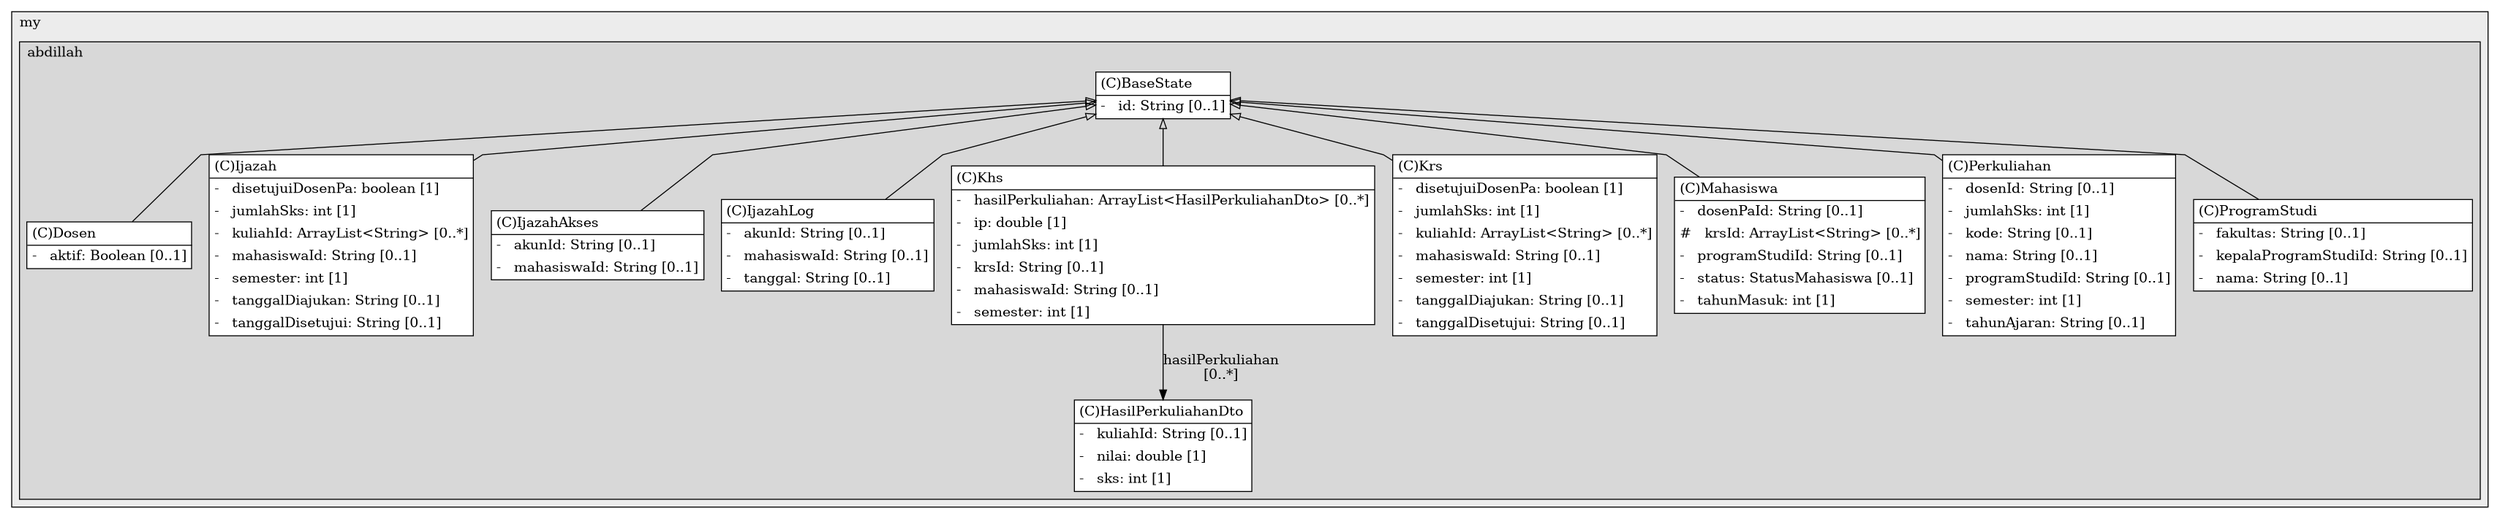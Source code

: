 @startuml

/' diagram meta data start
config=StructureConfiguration;
{
  "projectClassification": {
    "searchMode": "OpenProject", // OpenProject, AllProjects
    "includedProjects": "",
    "pathEndKeywords": "*.impl",
    "isClientPath": "",
    "isClientName": "",
    "isTestPath": "",
    "isTestName": "",
    "isMappingPath": "",
    "isMappingName": "",
    "isDataAccessPath": "",
    "isDataAccessName": "",
    "isDataStructurePath": "",
    "isDataStructureName": "",
    "isInterfaceStructuresPath": "",
    "isInterfaceStructuresName": "",
    "isEntryPointPath": "",
    "isEntryPointName": ""
  },
  "graphRestriction": {
    "classPackageExcludeFilter": "",
    "classPackageIncludeFilter": "",
    "classNameExcludeFilter": "",
    "classNameIncludeFilter": "",
    "methodNameExcludeFilter": "",
    "methodNameIncludeFilter": "",
    "removeByInheritance": "", // inheritance/annotation based filtering is done in a second step
    "removeByAnnotation": "",
    "removeByClassPackage": "", // cleanup the graph after inheritance/annotation based filtering is done
    "removeByClassName": "",
    "cutMappings": false,
    "cutEnum": true,
    "cutTests": true,
    "cutClient": true,
    "cutDataAccess": true,
    "cutInterfaceStructures": true,
    "cutDataStructures": true,
    "cutGetterAndSetter": true,
    "cutConstructors": true
  },
  "graphTraversal": {
    "forwardDepth": 3,
    "backwardDepth": 3,
    "classPackageExcludeFilter": "",
    "classPackageIncludeFilter": "",
    "classNameExcludeFilter": "",
    "classNameIncludeFilter": "",
    "methodNameExcludeFilter": "",
    "methodNameIncludeFilter": "",
    "hideMappings": false,
    "hideDataStructures": false,
    "hidePrivateMethods": true,
    "hideInterfaceCalls": true, // indirection: implementation -> interface (is hidden) -> implementation
    "onlyShowApplicationEntryPoints": false // root node is included
  },
  "details": {
    "aggregation": "GroupByClass", // ByClass, GroupByClass, None
    "showClassGenericTypes": true,
    "showMethods": false,
    "showMethodParameterNames": true,
    "showMethodParameterTypes": true,
    "showMethodReturnType": true,
    "showPackageLevels": 2,
    "showDetailedClassStructure": true
  },
  "rootClass": "id.my.abdillah.skripsi.contract.state.Mahasiswa"
}
diagram meta data end '/



digraph g {
    rankdir="TB"
    splines=polyline
    

'nodes 
subgraph cluster_3500 { 
   	label=my
	labeljust=l
	fillcolor="#ececec"
	style=filled
   
   subgraph cluster_847892209 { 
   	label=abdillah
	labeljust=l
	fillcolor="#d8d8d8"
	style=filled
   
   BaseState644628706[
	label=<<TABLE BORDER="1" CELLBORDER="0" CELLPADDING="4" CELLSPACING="0">
<TR><TD ALIGN="LEFT" >(C)BaseState</TD></TR>
<HR/>
<TR><TD ALIGN="LEFT" >-   id: String [0..1]</TD></TR>
</TABLE>>
	style=filled
	margin=0
	shape=plaintext
	fillcolor="#FFFFFF"
];

Dosen644628706[
	label=<<TABLE BORDER="1" CELLBORDER="0" CELLPADDING="4" CELLSPACING="0">
<TR><TD ALIGN="LEFT" >(C)Dosen</TD></TR>
<HR/>
<TR><TD ALIGN="LEFT" >-   aktif: Boolean [0..1]</TD></TR>
</TABLE>>
	style=filled
	margin=0
	shape=plaintext
	fillcolor="#FFFFFF"
];

HasilPerkuliahanDto1640906836[
	label=<<TABLE BORDER="1" CELLBORDER="0" CELLPADDING="4" CELLSPACING="0">
<TR><TD ALIGN="LEFT" >(C)HasilPerkuliahanDto</TD></TR>
<HR/>
<TR><TD ALIGN="LEFT" >-   kuliahId: String [0..1]</TD></TR>
<TR><TD ALIGN="LEFT" >-   nilai: double [1]</TD></TR>
<TR><TD ALIGN="LEFT" >-   sks: int [1]</TD></TR>
</TABLE>>
	style=filled
	margin=0
	shape=plaintext
	fillcolor="#FFFFFF"
];

Ijazah644628706[
	label=<<TABLE BORDER="1" CELLBORDER="0" CELLPADDING="4" CELLSPACING="0">
<TR><TD ALIGN="LEFT" >(C)Ijazah</TD></TR>
<HR/>
<TR><TD ALIGN="LEFT" >-   disetujuiDosenPa: boolean [1]</TD></TR>
<TR><TD ALIGN="LEFT" >-   jumlahSks: int [1]</TD></TR>
<TR><TD ALIGN="LEFT" >-   kuliahId: ArrayList&lt;String&gt; [0..*]</TD></TR>
<TR><TD ALIGN="LEFT" >-   mahasiswaId: String [0..1]</TD></TR>
<TR><TD ALIGN="LEFT" >-   semester: int [1]</TD></TR>
<TR><TD ALIGN="LEFT" >-   tanggalDiajukan: String [0..1]</TD></TR>
<TR><TD ALIGN="LEFT" >-   tanggalDisetujui: String [0..1]</TD></TR>
</TABLE>>
	style=filled
	margin=0
	shape=plaintext
	fillcolor="#FFFFFF"
];

IjazahAkses644628706[
	label=<<TABLE BORDER="1" CELLBORDER="0" CELLPADDING="4" CELLSPACING="0">
<TR><TD ALIGN="LEFT" >(C)IjazahAkses</TD></TR>
<HR/>
<TR><TD ALIGN="LEFT" >-   akunId: String [0..1]</TD></TR>
<TR><TD ALIGN="LEFT" >-   mahasiswaId: String [0..1]</TD></TR>
</TABLE>>
	style=filled
	margin=0
	shape=plaintext
	fillcolor="#FFFFFF"
];

IjazahLog644628706[
	label=<<TABLE BORDER="1" CELLBORDER="0" CELLPADDING="4" CELLSPACING="0">
<TR><TD ALIGN="LEFT" >(C)IjazahLog</TD></TR>
<HR/>
<TR><TD ALIGN="LEFT" >-   akunId: String [0..1]</TD></TR>
<TR><TD ALIGN="LEFT" >-   mahasiswaId: String [0..1]</TD></TR>
<TR><TD ALIGN="LEFT" >-   tanggal: String [0..1]</TD></TR>
</TABLE>>
	style=filled
	margin=0
	shape=plaintext
	fillcolor="#FFFFFF"
];

Khs644628706[
	label=<<TABLE BORDER="1" CELLBORDER="0" CELLPADDING="4" CELLSPACING="0">
<TR><TD ALIGN="LEFT" >(C)Khs</TD></TR>
<HR/>
<TR><TD ALIGN="LEFT" >-   hasilPerkuliahan: ArrayList&lt;HasilPerkuliahanDto&gt; [0..*]</TD></TR>
<TR><TD ALIGN="LEFT" >-   ip: double [1]</TD></TR>
<TR><TD ALIGN="LEFT" >-   jumlahSks: int [1]</TD></TR>
<TR><TD ALIGN="LEFT" >-   krsId: String [0..1]</TD></TR>
<TR><TD ALIGN="LEFT" >-   mahasiswaId: String [0..1]</TD></TR>
<TR><TD ALIGN="LEFT" >-   semester: int [1]</TD></TR>
</TABLE>>
	style=filled
	margin=0
	shape=plaintext
	fillcolor="#FFFFFF"
];

Krs644628706[
	label=<<TABLE BORDER="1" CELLBORDER="0" CELLPADDING="4" CELLSPACING="0">
<TR><TD ALIGN="LEFT" >(C)Krs</TD></TR>
<HR/>
<TR><TD ALIGN="LEFT" >-   disetujuiDosenPa: boolean [1]</TD></TR>
<TR><TD ALIGN="LEFT" >-   jumlahSks: int [1]</TD></TR>
<TR><TD ALIGN="LEFT" >-   kuliahId: ArrayList&lt;String&gt; [0..*]</TD></TR>
<TR><TD ALIGN="LEFT" >-   mahasiswaId: String [0..1]</TD></TR>
<TR><TD ALIGN="LEFT" >-   semester: int [1]</TD></TR>
<TR><TD ALIGN="LEFT" >-   tanggalDiajukan: String [0..1]</TD></TR>
<TR><TD ALIGN="LEFT" >-   tanggalDisetujui: String [0..1]</TD></TR>
</TABLE>>
	style=filled
	margin=0
	shape=plaintext
	fillcolor="#FFFFFF"
];

Mahasiswa644628706[
	label=<<TABLE BORDER="1" CELLBORDER="0" CELLPADDING="4" CELLSPACING="0">
<TR><TD ALIGN="LEFT" >(C)Mahasiswa</TD></TR>
<HR/>
<TR><TD ALIGN="LEFT" >-   dosenPaId: String [0..1]</TD></TR>
<TR><TD ALIGN="LEFT" >#   krsId: ArrayList&lt;String&gt; [0..*]</TD></TR>
<TR><TD ALIGN="LEFT" >-   programStudiId: String [0..1]</TD></TR>
<TR><TD ALIGN="LEFT" >-   status: StatusMahasiswa [0..1]</TD></TR>
<TR><TD ALIGN="LEFT" >-   tahunMasuk: int [1]</TD></TR>
</TABLE>>
	style=filled
	margin=0
	shape=plaintext
	fillcolor="#FFFFFF"
];

Perkuliahan644628706[
	label=<<TABLE BORDER="1" CELLBORDER="0" CELLPADDING="4" CELLSPACING="0">
<TR><TD ALIGN="LEFT" >(C)Perkuliahan</TD></TR>
<HR/>
<TR><TD ALIGN="LEFT" >-   dosenId: String [0..1]</TD></TR>
<TR><TD ALIGN="LEFT" >-   jumlahSks: int [1]</TD></TR>
<TR><TD ALIGN="LEFT" >-   kode: String [0..1]</TD></TR>
<TR><TD ALIGN="LEFT" >-   nama: String [0..1]</TD></TR>
<TR><TD ALIGN="LEFT" >-   programStudiId: String [0..1]</TD></TR>
<TR><TD ALIGN="LEFT" >-   semester: int [1]</TD></TR>
<TR><TD ALIGN="LEFT" >-   tahunAjaran: String [0..1]</TD></TR>
</TABLE>>
	style=filled
	margin=0
	shape=plaintext
	fillcolor="#FFFFFF"
];

ProgramStudi644628706[
	label=<<TABLE BORDER="1" CELLBORDER="0" CELLPADDING="4" CELLSPACING="0">
<TR><TD ALIGN="LEFT" >(C)ProgramStudi</TD></TR>
<HR/>
<TR><TD ALIGN="LEFT" >-   fakultas: String [0..1]</TD></TR>
<TR><TD ALIGN="LEFT" >-   kepalaProgramStudiId: String [0..1]</TD></TR>
<TR><TD ALIGN="LEFT" >-   nama: String [0..1]</TD></TR>
</TABLE>>
	style=filled
	margin=0
	shape=plaintext
	fillcolor="#FFFFFF"
];
} 
} 

'edges    
BaseState644628706 -> Dosen644628706[arrowhead=none, arrowtail=empty, dir=both];
BaseState644628706 -> Ijazah644628706[arrowhead=none, arrowtail=empty, dir=both];
BaseState644628706 -> IjazahAkses644628706[arrowhead=none, arrowtail=empty, dir=both];
BaseState644628706 -> IjazahLog644628706[arrowhead=none, arrowtail=empty, dir=both];
BaseState644628706 -> Khs644628706[arrowhead=none, arrowtail=empty, dir=both];
BaseState644628706 -> Krs644628706[arrowhead=none, arrowtail=empty, dir=both];
BaseState644628706 -> Mahasiswa644628706[arrowhead=none, arrowtail=empty, dir=both];
BaseState644628706 -> Perkuliahan644628706[arrowhead=none, arrowtail=empty, dir=both];
BaseState644628706 -> ProgramStudi644628706[arrowhead=none, arrowtail=empty, dir=both];
Khs644628706 -> HasilPerkuliahanDto1640906836[label="hasilPerkuliahan
[0..*]"];
    
}
@enduml
